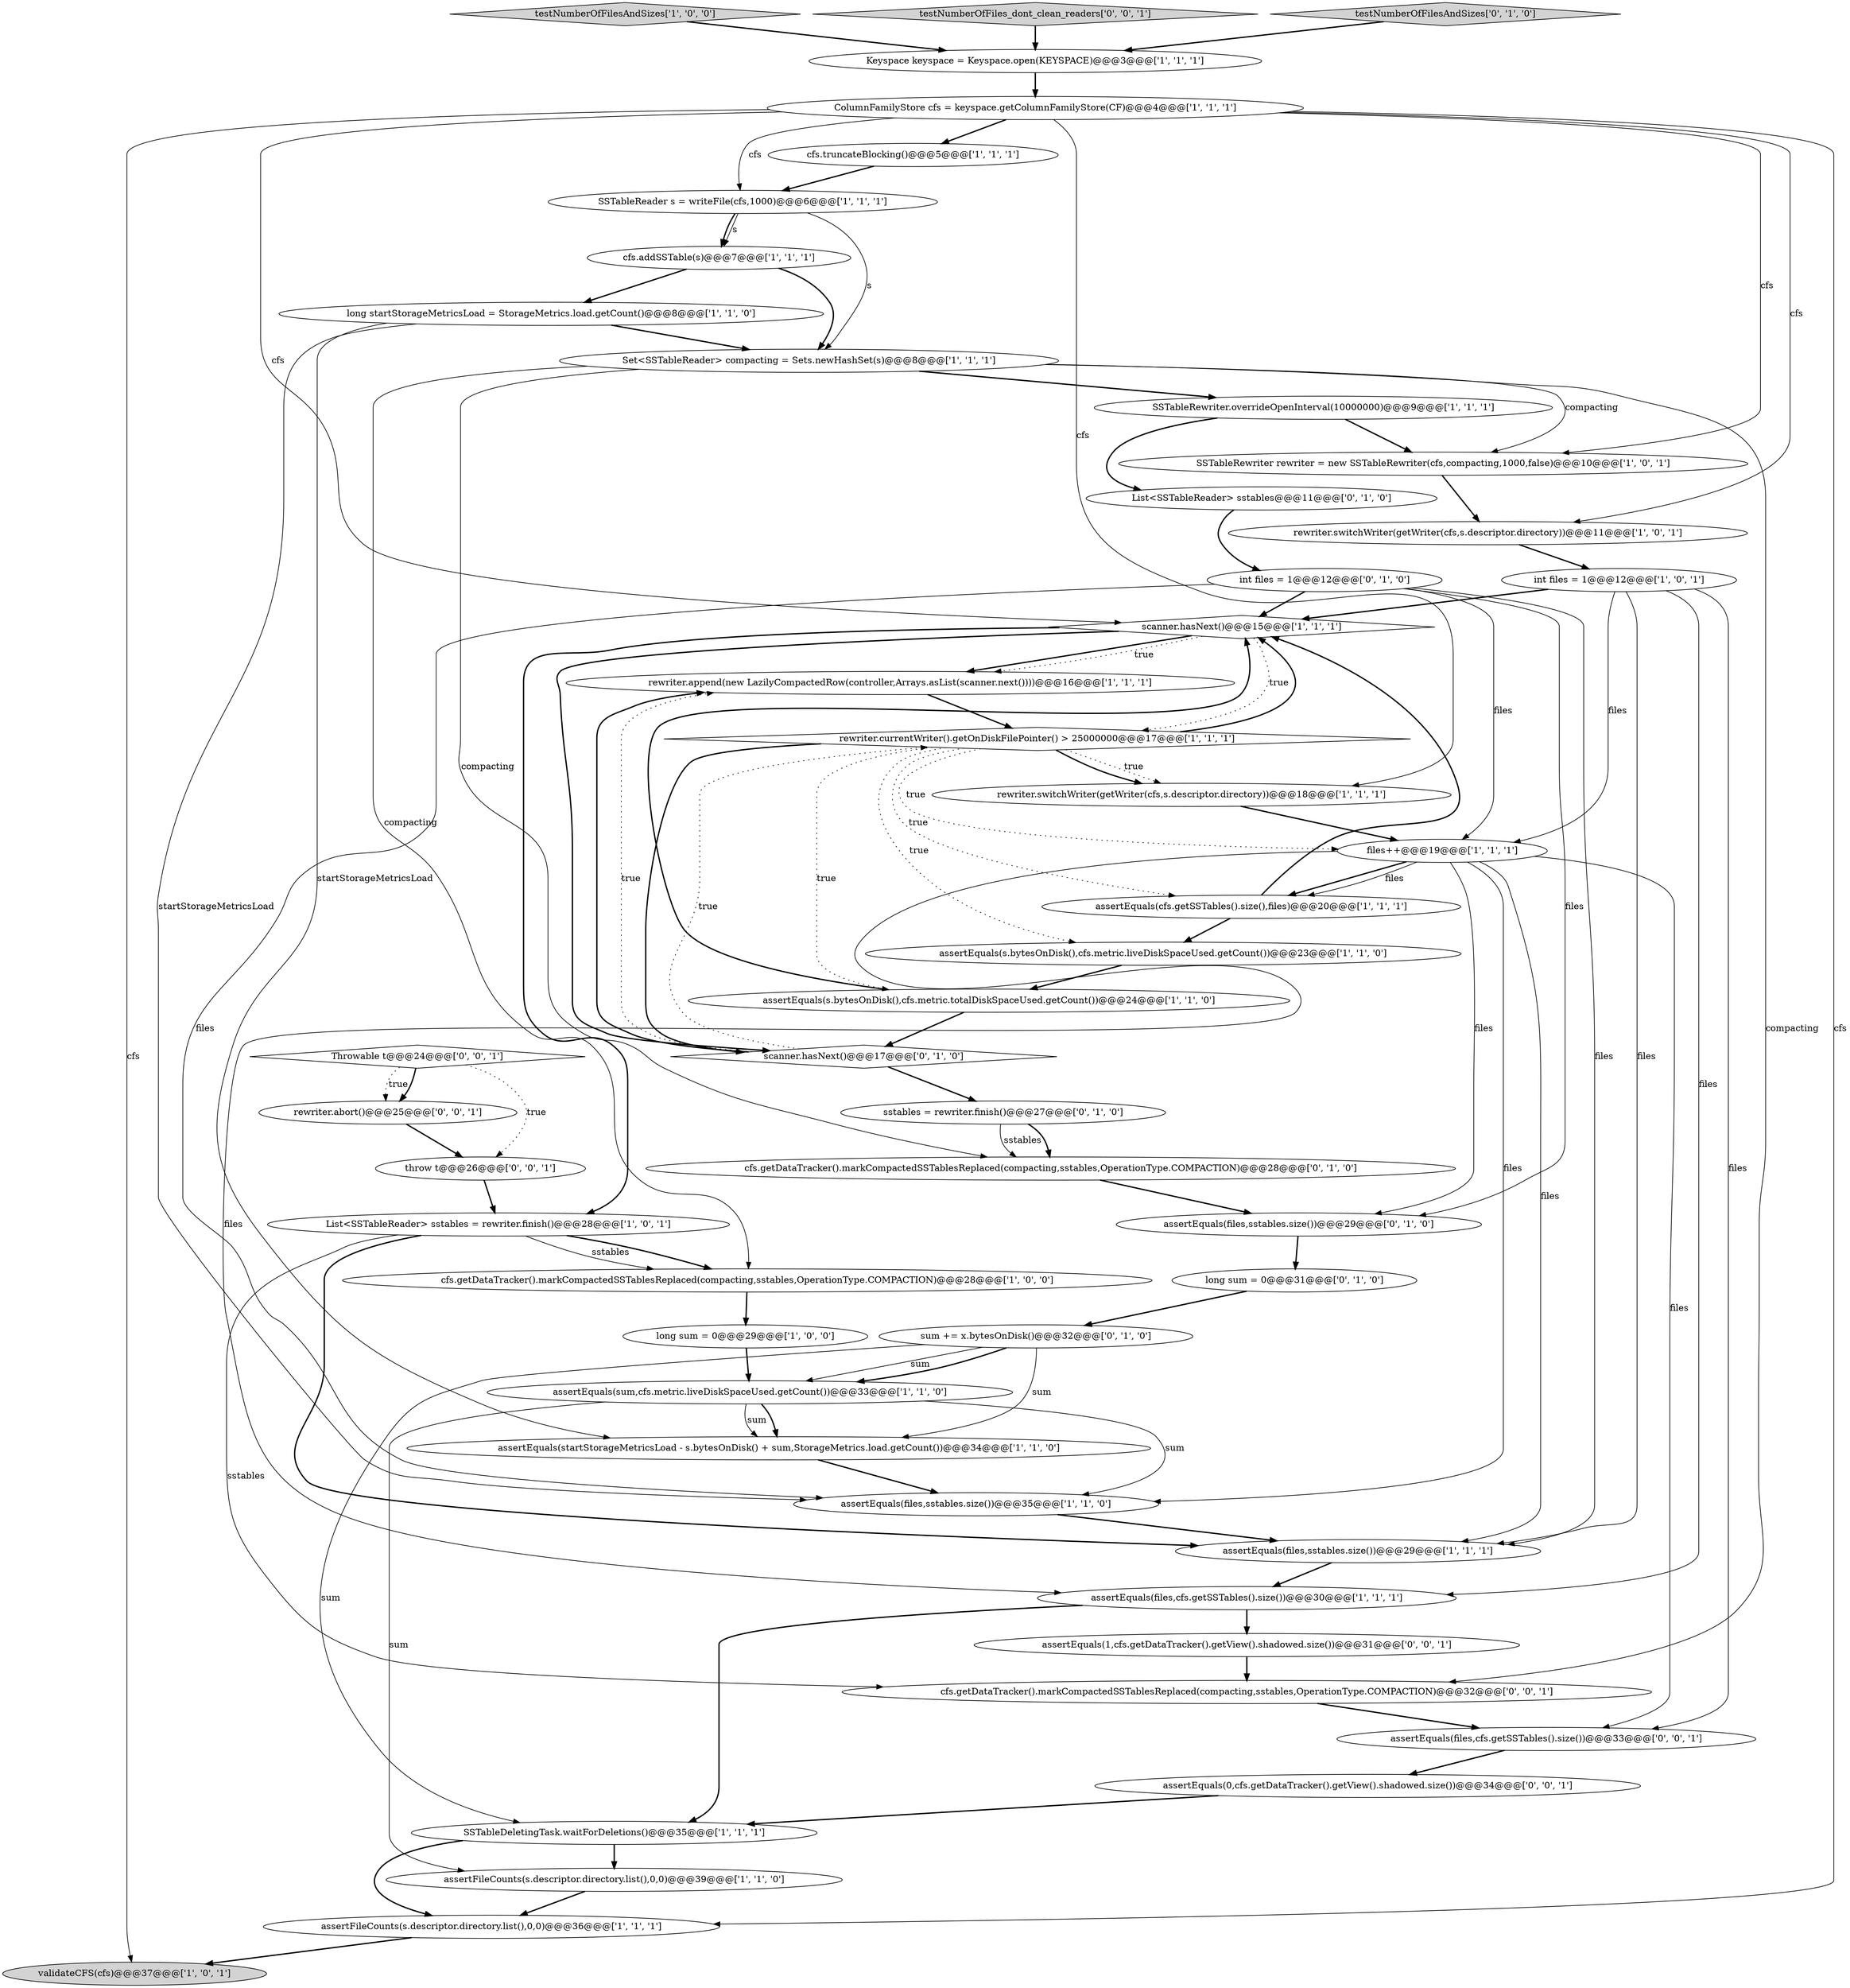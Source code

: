 digraph {
10 [style = filled, label = "assertFileCounts(s.descriptor.directory.list(),0,0)@@@36@@@['1', '1', '1']", fillcolor = white, shape = ellipse image = "AAA0AAABBB1BBB"];
20 [style = filled, label = "assertEquals(files,sstables.size())@@@29@@@['1', '1', '1']", fillcolor = white, shape = ellipse image = "AAA0AAABBB1BBB"];
14 [style = filled, label = "assertEquals(s.bytesOnDisk(),cfs.metric.totalDiskSpaceUsed.getCount())@@@24@@@['1', '1', '0']", fillcolor = white, shape = ellipse image = "AAA0AAABBB1BBB"];
6 [style = filled, label = "Keyspace keyspace = Keyspace.open(KEYSPACE)@@@3@@@['1', '1', '1']", fillcolor = white, shape = ellipse image = "AAA0AAABBB1BBB"];
27 [style = filled, label = "assertFileCounts(s.descriptor.directory.list(),0,0)@@@39@@@['1', '1', '0']", fillcolor = white, shape = ellipse image = "AAA0AAABBB1BBB"];
24 [style = filled, label = "assertEquals(files,sstables.size())@@@35@@@['1', '1', '0']", fillcolor = white, shape = ellipse image = "AAA0AAABBB1BBB"];
31 [style = filled, label = "testNumberOfFilesAndSizes['1', '0', '0']", fillcolor = lightgray, shape = diamond image = "AAA0AAABBB1BBB"];
34 [style = filled, label = "sstables = rewriter.finish()@@@27@@@['0', '1', '0']", fillcolor = white, shape = ellipse image = "AAA1AAABBB2BBB"];
42 [style = filled, label = "Throwable t@@@24@@@['0', '0', '1']", fillcolor = white, shape = diamond image = "AAA0AAABBB3BBB"];
16 [style = filled, label = "assertEquals(s.bytesOnDisk(),cfs.metric.liveDiskSpaceUsed.getCount())@@@23@@@['1', '1', '0']", fillcolor = white, shape = ellipse image = "AAA0AAABBB1BBB"];
8 [style = filled, label = "SSTableReader s = writeFile(cfs,1000)@@@6@@@['1', '1', '1']", fillcolor = white, shape = ellipse image = "AAA0AAABBB1BBB"];
28 [style = filled, label = "rewriter.switchWriter(getWriter(cfs,s.descriptor.directory))@@@18@@@['1', '1', '1']", fillcolor = white, shape = ellipse image = "AAA0AAABBB1BBB"];
45 [style = filled, label = "throw t@@@26@@@['0', '0', '1']", fillcolor = white, shape = ellipse image = "AAA0AAABBB3BBB"];
0 [style = filled, label = "assertEquals(startStorageMetricsLoad - s.bytesOnDisk() + sum,StorageMetrics.load.getCount())@@@34@@@['1', '1', '0']", fillcolor = white, shape = ellipse image = "AAA0AAABBB1BBB"];
25 [style = filled, label = "int files = 1@@@12@@@['1', '0', '1']", fillcolor = white, shape = ellipse image = "AAA0AAABBB1BBB"];
13 [style = filled, label = "ColumnFamilyStore cfs = keyspace.getColumnFamilyStore(CF)@@@4@@@['1', '1', '1']", fillcolor = white, shape = ellipse image = "AAA0AAABBB1BBB"];
35 [style = filled, label = "int files = 1@@@12@@@['0', '1', '0']", fillcolor = white, shape = ellipse image = "AAA0AAABBB2BBB"];
1 [style = filled, label = "assertEquals(files,cfs.getSSTables().size())@@@30@@@['1', '1', '1']", fillcolor = white, shape = ellipse image = "AAA0AAABBB1BBB"];
18 [style = filled, label = "cfs.getDataTracker().markCompactedSSTablesReplaced(compacting,sstables,OperationType.COMPACTION)@@@28@@@['1', '0', '0']", fillcolor = white, shape = ellipse image = "AAA0AAABBB1BBB"];
19 [style = filled, label = "long sum = 0@@@29@@@['1', '0', '0']", fillcolor = white, shape = ellipse image = "AAA0AAABBB1BBB"];
36 [style = filled, label = "cfs.getDataTracker().markCompactedSSTablesReplaced(compacting,sstables,OperationType.COMPACTION)@@@28@@@['0', '1', '0']", fillcolor = white, shape = ellipse image = "AAA0AAABBB2BBB"];
37 [style = filled, label = "sum += x.bytesOnDisk()@@@32@@@['0', '1', '0']", fillcolor = white, shape = ellipse image = "AAA1AAABBB2BBB"];
44 [style = filled, label = "assertEquals(files,cfs.getSSTables().size())@@@33@@@['0', '0', '1']", fillcolor = white, shape = ellipse image = "AAA0AAABBB3BBB"];
46 [style = filled, label = "testNumberOfFiles_dont_clean_readers['0', '0', '1']", fillcolor = lightgray, shape = diamond image = "AAA0AAABBB3BBB"];
4 [style = filled, label = "validateCFS(cfs)@@@37@@@['1', '0', '1']", fillcolor = lightgray, shape = ellipse image = "AAA0AAABBB1BBB"];
33 [style = filled, label = "assertEquals(files,sstables.size())@@@29@@@['0', '1', '0']", fillcolor = white, shape = ellipse image = "AAA1AAABBB2BBB"];
11 [style = filled, label = "Set<SSTableReader> compacting = Sets.newHashSet(s)@@@8@@@['1', '1', '1']", fillcolor = white, shape = ellipse image = "AAA0AAABBB1BBB"];
26 [style = filled, label = "scanner.hasNext()@@@15@@@['1', '1', '1']", fillcolor = white, shape = diamond image = "AAA0AAABBB1BBB"];
5 [style = filled, label = "SSTableRewriter rewriter = new SSTableRewriter(cfs,compacting,1000,false)@@@10@@@['1', '0', '1']", fillcolor = white, shape = ellipse image = "AAA0AAABBB1BBB"];
43 [style = filled, label = "rewriter.abort()@@@25@@@['0', '0', '1']", fillcolor = white, shape = ellipse image = "AAA0AAABBB3BBB"];
38 [style = filled, label = "long sum = 0@@@31@@@['0', '1', '0']", fillcolor = white, shape = ellipse image = "AAA1AAABBB2BBB"];
17 [style = filled, label = "List<SSTableReader> sstables = rewriter.finish()@@@28@@@['1', '0', '1']", fillcolor = white, shape = ellipse image = "AAA0AAABBB1BBB"];
22 [style = filled, label = "files++@@@19@@@['1', '1', '1']", fillcolor = white, shape = ellipse image = "AAA0AAABBB1BBB"];
2 [style = filled, label = "SSTableDeletingTask.waitForDeletions()@@@35@@@['1', '1', '1']", fillcolor = white, shape = ellipse image = "AAA0AAABBB1BBB"];
23 [style = filled, label = "long startStorageMetricsLoad = StorageMetrics.load.getCount()@@@8@@@['1', '1', '0']", fillcolor = white, shape = ellipse image = "AAA0AAABBB1BBB"];
40 [style = filled, label = "List<SSTableReader> sstables@@@11@@@['0', '1', '0']", fillcolor = white, shape = ellipse image = "AAA0AAABBB2BBB"];
7 [style = filled, label = "cfs.addSSTable(s)@@@7@@@['1', '1', '1']", fillcolor = white, shape = ellipse image = "AAA0AAABBB1BBB"];
3 [style = filled, label = "rewriter.append(new LazilyCompactedRow(controller,Arrays.asList(scanner.next())))@@@16@@@['1', '1', '1']", fillcolor = white, shape = ellipse image = "AAA0AAABBB1BBB"];
21 [style = filled, label = "cfs.truncateBlocking()@@@5@@@['1', '1', '1']", fillcolor = white, shape = ellipse image = "AAA0AAABBB1BBB"];
29 [style = filled, label = "assertEquals(cfs.getSSTables().size(),files)@@@20@@@['1', '1', '1']", fillcolor = white, shape = ellipse image = "AAA0AAABBB1BBB"];
30 [style = filled, label = "rewriter.switchWriter(getWriter(cfs,s.descriptor.directory))@@@11@@@['1', '0', '1']", fillcolor = white, shape = ellipse image = "AAA0AAABBB1BBB"];
39 [style = filled, label = "testNumberOfFilesAndSizes['0', '1', '0']", fillcolor = lightgray, shape = diamond image = "AAA0AAABBB2BBB"];
47 [style = filled, label = "cfs.getDataTracker().markCompactedSSTablesReplaced(compacting,sstables,OperationType.COMPACTION)@@@32@@@['0', '0', '1']", fillcolor = white, shape = ellipse image = "AAA0AAABBB3BBB"];
32 [style = filled, label = "scanner.hasNext()@@@17@@@['0', '1', '0']", fillcolor = white, shape = diamond image = "AAA1AAABBB2BBB"];
15 [style = filled, label = "rewriter.currentWriter().getOnDiskFilePointer() > 25000000@@@17@@@['1', '1', '1']", fillcolor = white, shape = diamond image = "AAA0AAABBB1BBB"];
12 [style = filled, label = "SSTableRewriter.overrideOpenInterval(10000000)@@@9@@@['1', '1', '1']", fillcolor = white, shape = ellipse image = "AAA0AAABBB1BBB"];
48 [style = filled, label = "assertEquals(1,cfs.getDataTracker().getView().shadowed.size())@@@31@@@['0', '0', '1']", fillcolor = white, shape = ellipse image = "AAA0AAABBB3BBB"];
41 [style = filled, label = "assertEquals(0,cfs.getDataTracker().getView().shadowed.size())@@@34@@@['0', '0', '1']", fillcolor = white, shape = ellipse image = "AAA0AAABBB3BBB"];
9 [style = filled, label = "assertEquals(sum,cfs.metric.liveDiskSpaceUsed.getCount())@@@33@@@['1', '1', '0']", fillcolor = white, shape = ellipse image = "AAA0AAABBB1BBB"];
26->15 [style = dotted, label="true"];
22->29 [style = bold, label=""];
7->23 [style = bold, label=""];
25->20 [style = solid, label="files"];
26->17 [style = bold, label=""];
11->12 [style = bold, label=""];
43->45 [style = bold, label=""];
14->32 [style = bold, label=""];
25->26 [style = bold, label=""];
8->11 [style = solid, label="s"];
22->20 [style = solid, label="files"];
2->10 [style = bold, label=""];
7->11 [style = bold, label=""];
20->1 [style = bold, label=""];
28->22 [style = bold, label=""];
31->6 [style = bold, label=""];
15->26 [style = bold, label=""];
44->41 [style = bold, label=""];
23->24 [style = solid, label="startStorageMetricsLoad"];
34->36 [style = solid, label="sstables"];
40->35 [style = bold, label=""];
35->26 [style = bold, label=""];
1->2 [style = bold, label=""];
11->36 [style = solid, label="compacting"];
37->9 [style = solid, label="sum"];
13->21 [style = bold, label=""];
15->28 [style = dotted, label="true"];
21->8 [style = bold, label=""];
13->8 [style = solid, label="cfs"];
10->4 [style = bold, label=""];
11->18 [style = solid, label="compacting"];
26->32 [style = bold, label=""];
2->27 [style = bold, label=""];
32->34 [style = bold, label=""];
15->32 [style = bold, label=""];
26->3 [style = bold, label=""];
17->47 [style = solid, label="sstables"];
22->44 [style = solid, label="files"];
35->22 [style = solid, label="files"];
48->47 [style = bold, label=""];
39->6 [style = bold, label=""];
24->20 [style = bold, label=""];
41->2 [style = bold, label=""];
9->27 [style = solid, label="sum"];
42->43 [style = dotted, label="true"];
38->37 [style = bold, label=""];
13->4 [style = solid, label="cfs"];
25->22 [style = solid, label="files"];
34->36 [style = bold, label=""];
32->15 [style = dotted, label="true"];
32->3 [style = dotted, label="true"];
9->0 [style = bold, label=""];
26->3 [style = dotted, label="true"];
17->20 [style = bold, label=""];
0->24 [style = bold, label=""];
22->24 [style = solid, label="files"];
13->30 [style = solid, label="cfs"];
9->24 [style = solid, label="sum"];
35->33 [style = solid, label="files"];
29->16 [style = bold, label=""];
11->5 [style = solid, label="compacting"];
35->24 [style = solid, label="files"];
33->38 [style = bold, label=""];
36->33 [style = bold, label=""];
8->7 [style = bold, label=""];
15->16 [style = dotted, label="true"];
9->0 [style = solid, label="sum"];
15->22 [style = dotted, label="true"];
15->14 [style = dotted, label="true"];
37->9 [style = bold, label=""];
37->2 [style = solid, label="sum"];
35->20 [style = solid, label="files"];
22->1 [style = solid, label="files"];
1->48 [style = bold, label=""];
47->44 [style = bold, label=""];
19->9 [style = bold, label=""];
42->45 [style = dotted, label="true"];
25->44 [style = solid, label="files"];
22->29 [style = solid, label="files"];
42->43 [style = bold, label=""];
6->13 [style = bold, label=""];
13->5 [style = solid, label="cfs"];
23->11 [style = bold, label=""];
25->1 [style = solid, label="files"];
13->26 [style = solid, label="cfs"];
30->25 [style = bold, label=""];
14->26 [style = bold, label=""];
13->10 [style = solid, label="cfs"];
15->28 [style = bold, label=""];
12->5 [style = bold, label=""];
11->47 [style = solid, label="compacting"];
8->7 [style = solid, label="s"];
5->30 [style = bold, label=""];
18->19 [style = bold, label=""];
17->18 [style = solid, label="sstables"];
13->28 [style = solid, label="cfs"];
16->14 [style = bold, label=""];
27->10 [style = bold, label=""];
32->3 [style = bold, label=""];
45->17 [style = bold, label=""];
23->0 [style = solid, label="startStorageMetricsLoad"];
3->15 [style = bold, label=""];
37->0 [style = solid, label="sum"];
46->6 [style = bold, label=""];
22->33 [style = solid, label="files"];
15->29 [style = dotted, label="true"];
12->40 [style = bold, label=""];
29->26 [style = bold, label=""];
17->18 [style = bold, label=""];
}
